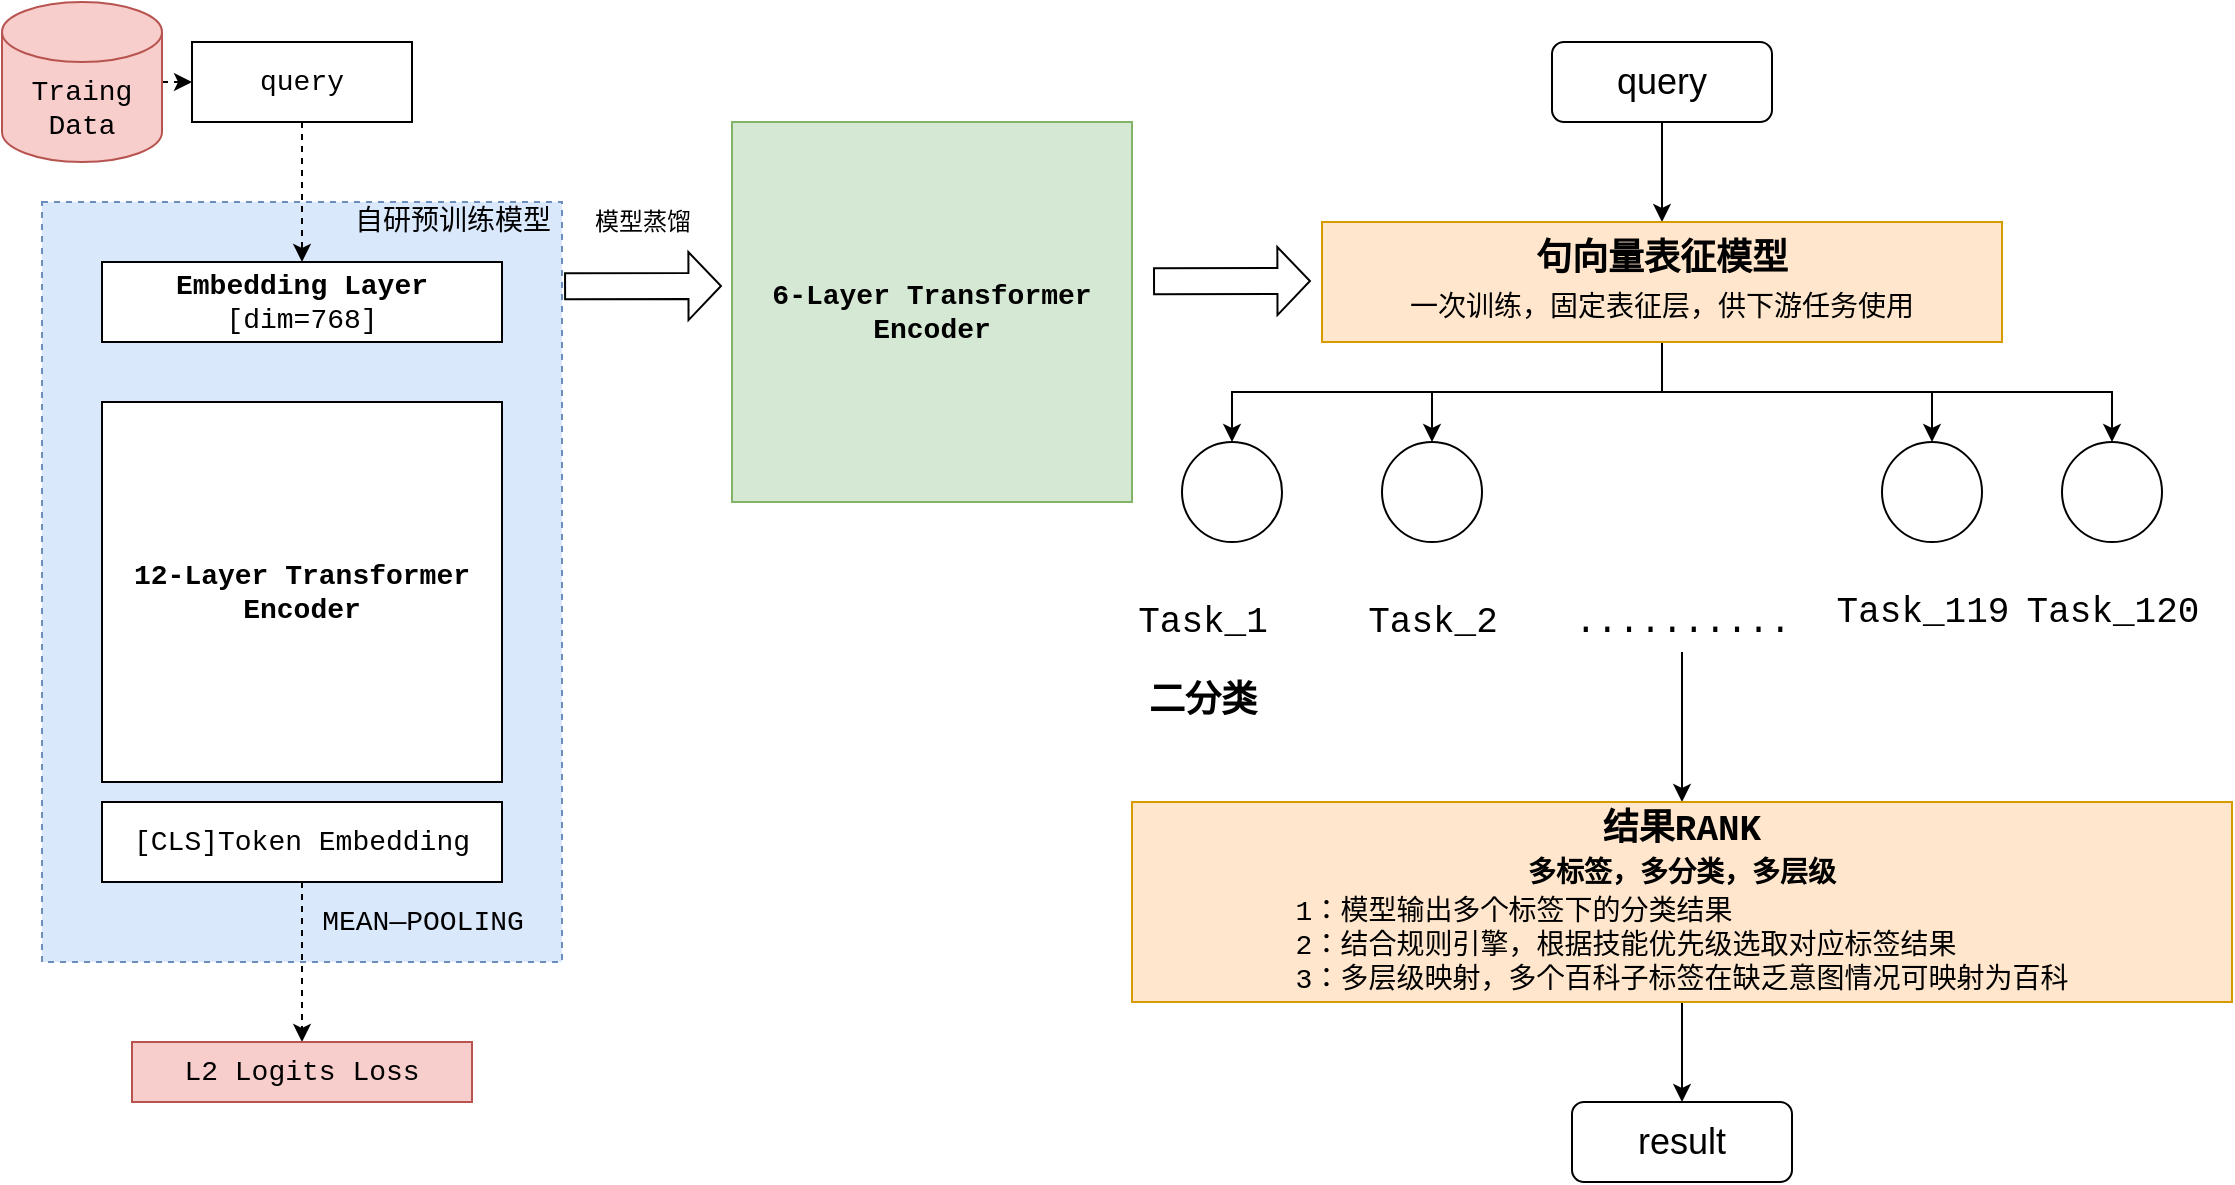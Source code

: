 <mxfile version="17.4.3" type="github">
  <diagram id="PftOgh-4Z8WECdvbYjnm" name="Page-1">
    <mxGraphModel dx="2249" dy="804" grid="1" gridSize="10" guides="1" tooltips="1" connect="1" arrows="1" fold="1" page="1" pageScale="1" pageWidth="827" pageHeight="1169" math="0" shadow="0">
      <root>
        <mxCell id="0" />
        <mxCell id="1" parent="0" />
        <mxCell id="gpLDlC7fJZuLoj5VYxxg-15" style="edgeStyle=orthogonalEdgeStyle;rounded=0;orthogonalLoop=1;jettySize=auto;html=1;exitX=0.5;exitY=1;exitDx=0;exitDy=0;entryX=0.5;entryY=0;entryDx=0;entryDy=0;fontFamily=Courier New;fontSize=18;" parent="1" source="gpLDlC7fJZuLoj5VYxxg-1" target="gpLDlC7fJZuLoj5VYxxg-2" edge="1">
          <mxGeometry relative="1" as="geometry" />
        </mxCell>
        <mxCell id="gpLDlC7fJZuLoj5VYxxg-1" value="&lt;font style=&quot;font-size: 18px&quot;&gt;query&lt;/font&gt;" style="rounded=1;whiteSpace=wrap;html=1;" parent="1" vertex="1">
          <mxGeometry x="335" y="180" width="110" height="40" as="geometry" />
        </mxCell>
        <mxCell id="gpLDlC7fJZuLoj5VYxxg-26" style="edgeStyle=orthogonalEdgeStyle;rounded=0;orthogonalLoop=1;jettySize=auto;html=1;entryX=0.5;entryY=0;entryDx=0;entryDy=0;fontFamily=Courier New;fontSize=14;exitX=0.5;exitY=1;exitDx=0;exitDy=0;" parent="1" source="gpLDlC7fJZuLoj5VYxxg-2" target="gpLDlC7fJZuLoj5VYxxg-4" edge="1">
          <mxGeometry relative="1" as="geometry" />
        </mxCell>
        <mxCell id="gpLDlC7fJZuLoj5VYxxg-27" style="edgeStyle=orthogonalEdgeStyle;rounded=0;orthogonalLoop=1;jettySize=auto;html=1;entryX=0.5;entryY=0;entryDx=0;entryDy=0;fontFamily=Courier New;fontSize=14;" parent="1" source="gpLDlC7fJZuLoj5VYxxg-2" target="gpLDlC7fJZuLoj5VYxxg-5" edge="1">
          <mxGeometry relative="1" as="geometry" />
        </mxCell>
        <mxCell id="gpLDlC7fJZuLoj5VYxxg-28" style="edgeStyle=orthogonalEdgeStyle;rounded=0;orthogonalLoop=1;jettySize=auto;html=1;entryX=0.5;entryY=0;entryDx=0;entryDy=0;fontFamily=Courier New;fontSize=14;" parent="1" source="gpLDlC7fJZuLoj5VYxxg-2" target="gpLDlC7fJZuLoj5VYxxg-6" edge="1">
          <mxGeometry relative="1" as="geometry" />
        </mxCell>
        <mxCell id="gpLDlC7fJZuLoj5VYxxg-29" style="edgeStyle=orthogonalEdgeStyle;rounded=0;orthogonalLoop=1;jettySize=auto;html=1;entryX=0.5;entryY=0;entryDx=0;entryDy=0;fontFamily=Courier New;fontSize=14;exitX=0.5;exitY=1;exitDx=0;exitDy=0;" parent="1" source="gpLDlC7fJZuLoj5VYxxg-2" target="gpLDlC7fJZuLoj5VYxxg-7" edge="1">
          <mxGeometry relative="1" as="geometry" />
        </mxCell>
        <mxCell id="gpLDlC7fJZuLoj5VYxxg-2" value="&lt;font face=&quot;Courier New&quot;&gt;&lt;font style=&quot;font-size: 18px&quot;&gt;&lt;b&gt;句向量表征模型&lt;/b&gt;&lt;/font&gt;&lt;br&gt;&lt;font style=&quot;font-size: 14px&quot;&gt;一次训练，固定表征层，供下游任务使用&lt;/font&gt;&lt;/font&gt;" style="rounded=0;whiteSpace=wrap;html=1;fontSize=18;fillColor=#ffe6cc;strokeColor=#d79b00;" parent="1" vertex="1">
          <mxGeometry x="220" y="270" width="340" height="60" as="geometry" />
        </mxCell>
        <mxCell id="gpLDlC7fJZuLoj5VYxxg-4" value="" style="ellipse;whiteSpace=wrap;html=1;aspect=fixed;fontFamily=Courier New;fontSize=18;" parent="1" vertex="1">
          <mxGeometry x="150" y="380" width="50" height="50" as="geometry" />
        </mxCell>
        <mxCell id="gpLDlC7fJZuLoj5VYxxg-5" value="" style="ellipse;whiteSpace=wrap;html=1;aspect=fixed;fontFamily=Courier New;fontSize=18;" parent="1" vertex="1">
          <mxGeometry x="250" y="380" width="50" height="50" as="geometry" />
        </mxCell>
        <mxCell id="gpLDlC7fJZuLoj5VYxxg-6" value="" style="ellipse;whiteSpace=wrap;html=1;aspect=fixed;fontFamily=Courier New;fontSize=18;" parent="1" vertex="1">
          <mxGeometry x="500" y="380" width="50" height="50" as="geometry" />
        </mxCell>
        <mxCell id="gpLDlC7fJZuLoj5VYxxg-7" value="" style="ellipse;whiteSpace=wrap;html=1;aspect=fixed;fontFamily=Courier New;fontSize=18;" parent="1" vertex="1">
          <mxGeometry x="590" y="380" width="50" height="50" as="geometry" />
        </mxCell>
        <mxCell id="gpLDlC7fJZuLoj5VYxxg-16" value="Task_1" style="text;html=1;align=center;verticalAlign=middle;resizable=0;points=[];autosize=1;strokeColor=none;fillColor=none;fontSize=18;fontFamily=Courier New;" parent="1" vertex="1">
          <mxGeometry x="120" y="455" width="80" height="30" as="geometry" />
        </mxCell>
        <mxCell id="gpLDlC7fJZuLoj5VYxxg-17" value="Task_2" style="text;html=1;align=center;verticalAlign=middle;resizable=0;points=[];autosize=1;strokeColor=none;fillColor=none;fontSize=18;fontFamily=Courier New;" parent="1" vertex="1">
          <mxGeometry x="235" y="455" width="80" height="30" as="geometry" />
        </mxCell>
        <mxCell id="gpLDlC7fJZuLoj5VYxxg-18" value="Task_119" style="text;html=1;align=center;verticalAlign=middle;resizable=0;points=[];autosize=1;strokeColor=none;fillColor=none;fontSize=18;fontFamily=Courier New;" parent="1" vertex="1">
          <mxGeometry x="470" y="450" width="100" height="30" as="geometry" />
        </mxCell>
        <mxCell id="gpLDlC7fJZuLoj5VYxxg-19" value="Task_120" style="text;html=1;align=center;verticalAlign=middle;resizable=0;points=[];autosize=1;strokeColor=none;fillColor=none;fontSize=18;fontFamily=Courier New;" parent="1" vertex="1">
          <mxGeometry x="565" y="450" width="100" height="30" as="geometry" />
        </mxCell>
        <mxCell id="gpLDlC7fJZuLoj5VYxxg-30" style="edgeStyle=orthogonalEdgeStyle;rounded=0;orthogonalLoop=1;jettySize=auto;html=1;entryX=0.5;entryY=0;entryDx=0;entryDy=0;fontFamily=Courier New;fontSize=14;" parent="1" source="gpLDlC7fJZuLoj5VYxxg-20" target="gpLDlC7fJZuLoj5VYxxg-23" edge="1">
          <mxGeometry relative="1" as="geometry" />
        </mxCell>
        <mxCell id="gpLDlC7fJZuLoj5VYxxg-20" value=".........." style="text;html=1;align=center;verticalAlign=middle;resizable=0;points=[];autosize=1;strokeColor=none;fillColor=none;fontSize=18;fontFamily=Courier New;" parent="1" vertex="1">
          <mxGeometry x="340" y="455" width="120" height="30" as="geometry" />
        </mxCell>
        <mxCell id="gpLDlC7fJZuLoj5VYxxg-22" value="&lt;b&gt;二分类&lt;/b&gt;" style="text;html=1;align=center;verticalAlign=middle;resizable=0;points=[];autosize=1;strokeColor=none;fillColor=none;fontSize=18;fontFamily=Courier New;" parent="1" vertex="1">
          <mxGeometry x="125" y="495" width="70" height="30" as="geometry" />
        </mxCell>
        <mxCell id="gpLDlC7fJZuLoj5VYxxg-31" style="edgeStyle=orthogonalEdgeStyle;rounded=0;orthogonalLoop=1;jettySize=auto;html=1;fontFamily=Courier New;fontSize=14;" parent="1" source="gpLDlC7fJZuLoj5VYxxg-23" target="gpLDlC7fJZuLoj5VYxxg-25" edge="1">
          <mxGeometry relative="1" as="geometry" />
        </mxCell>
        <mxCell id="gpLDlC7fJZuLoj5VYxxg-23" value="&lt;b&gt;结果RANK&lt;/b&gt;&lt;br&gt;&lt;font style=&quot;font-size: 14px&quot;&gt;&lt;b&gt;多标签，多分类，多层级&lt;/b&gt;&lt;br&gt;&lt;div style=&quot;text-align: left&quot;&gt;&lt;span&gt;1：模型输出多个标签下的分类结果&lt;/span&gt;&lt;/div&gt;&lt;/font&gt;&lt;font style=&quot;font-size: 14px&quot;&gt;&lt;div style=&quot;text-align: left&quot;&gt;&lt;span&gt;2：结合规则引擎，根据技能优先级选取对应标签结果&lt;/span&gt;&lt;/div&gt;&lt;div style=&quot;text-align: left&quot;&gt;&lt;span&gt;3：多层级映射，多个百科子标签在缺乏意图情况可映射为百科&lt;/span&gt;&lt;/div&gt;&lt;/font&gt;" style="rounded=0;whiteSpace=wrap;html=1;fontFamily=Courier New;fontSize=18;fillColor=#ffe6cc;strokeColor=#d79b00;" parent="1" vertex="1">
          <mxGeometry x="125" y="560" width="550" height="100" as="geometry" />
        </mxCell>
        <mxCell id="gpLDlC7fJZuLoj5VYxxg-25" value="&lt;font style=&quot;font-size: 18px&quot;&gt;result&lt;/font&gt;" style="rounded=1;whiteSpace=wrap;html=1;" parent="1" vertex="1">
          <mxGeometry x="345" y="710" width="110" height="40" as="geometry" />
        </mxCell>
        <mxCell id="gpLDlC7fJZuLoj5VYxxg-32" value="" style="rounded=0;whiteSpace=wrap;html=1;fontFamily=Courier New;fontSize=14;align=left;fillColor=#dae8fc;strokeColor=#6c8ebf;dashed=1;" parent="1" vertex="1">
          <mxGeometry x="-420" y="260" width="260" height="380" as="geometry" />
        </mxCell>
        <mxCell id="gpLDlC7fJZuLoj5VYxxg-33" value="&lt;b&gt;Embedding Layer&lt;/b&gt;&lt;br&gt;[dim=768]" style="rounded=0;whiteSpace=wrap;html=1;fontFamily=Courier New;fontSize=14;align=center;" parent="1" vertex="1">
          <mxGeometry x="-390" y="290" width="200" height="40" as="geometry" />
        </mxCell>
        <mxCell id="gpLDlC7fJZuLoj5VYxxg-34" value="&lt;b&gt;12-Layer Transformer Encoder&lt;/b&gt;" style="rounded=0;whiteSpace=wrap;html=1;fontFamily=Courier New;fontSize=14;align=center;" parent="1" vertex="1">
          <mxGeometry x="-390" y="360" width="200" height="190" as="geometry" />
        </mxCell>
        <mxCell id="gpLDlC7fJZuLoj5VYxxg-40" style="edgeStyle=orthogonalEdgeStyle;rounded=0;orthogonalLoop=1;jettySize=auto;html=1;fontFamily=Courier New;fontSize=14;dashed=1;" parent="1" source="gpLDlC7fJZuLoj5VYxxg-35" edge="1">
          <mxGeometry relative="1" as="geometry">
            <mxPoint x="-290" y="680" as="targetPoint" />
          </mxGeometry>
        </mxCell>
        <mxCell id="gpLDlC7fJZuLoj5VYxxg-35" value="[CLS]Token Embedding" style="rounded=0;whiteSpace=wrap;html=1;fontFamily=Courier New;fontSize=14;align=center;" parent="1" vertex="1">
          <mxGeometry x="-390" y="560" width="200" height="40" as="geometry" />
        </mxCell>
        <mxCell id="gpLDlC7fJZuLoj5VYxxg-38" value="" style="shape=flexArrow;endArrow=classic;html=1;rounded=0;fontFamily=Courier New;fontSize=14;width=13;endSize=5.09;exitX=1.004;exitY=0.111;exitDx=0;exitDy=0;exitPerimeter=0;" parent="1" source="gpLDlC7fJZuLoj5VYxxg-32" edge="1">
          <mxGeometry width="50" height="50" relative="1" as="geometry">
            <mxPoint x="75" y="330" as="sourcePoint" />
            <mxPoint x="-80" y="302" as="targetPoint" />
          </mxGeometry>
        </mxCell>
        <mxCell id="gpLDlC7fJZuLoj5VYxxg-41" value="MEAN—POOLING" style="text;html=1;align=center;verticalAlign=middle;resizable=0;points=[];autosize=1;strokeColor=none;fillColor=none;fontSize=14;fontFamily=Courier New;" parent="1" vertex="1">
          <mxGeometry x="-290" y="610" width="120" height="20" as="geometry" />
        </mxCell>
        <mxCell id="gpLDlC7fJZuLoj5VYxxg-42" value="自研预训练模型" style="text;html=1;align=center;verticalAlign=middle;resizable=0;points=[];autosize=1;strokeColor=none;fillColor=none;fontSize=14;fontFamily=Courier New;" parent="1" vertex="1">
          <mxGeometry x="-270" y="260" width="110" height="20" as="geometry" />
        </mxCell>
        <mxCell id="gpLDlC7fJZuLoj5VYxxg-43" value="L2 Logits Loss" style="rounded=0;whiteSpace=wrap;html=1;fontFamily=Courier New;fontSize=14;align=center;fillColor=#f8cecc;strokeColor=#b85450;" parent="1" vertex="1">
          <mxGeometry x="-375" y="680" width="170" height="30" as="geometry" />
        </mxCell>
        <mxCell id="gpLDlC7fJZuLoj5VYxxg-48" style="edgeStyle=orthogonalEdgeStyle;rounded=0;orthogonalLoop=1;jettySize=auto;html=1;exitX=1;exitY=0.5;exitDx=0;exitDy=0;exitPerimeter=0;entryX=0;entryY=0.5;entryDx=0;entryDy=0;dashed=1;fontFamily=Courier New;fontSize=14;" parent="1" source="gpLDlC7fJZuLoj5VYxxg-45" target="gpLDlC7fJZuLoj5VYxxg-46" edge="1">
          <mxGeometry relative="1" as="geometry" />
        </mxCell>
        <mxCell id="gpLDlC7fJZuLoj5VYxxg-45" value="Traing Data" style="shape=cylinder3;whiteSpace=wrap;html=1;boundedLbl=1;backgroundOutline=1;size=15;fontFamily=Courier New;fontSize=14;align=center;fillColor=#f8cecc;strokeColor=#b85450;" parent="1" vertex="1">
          <mxGeometry x="-440" y="160" width="80" height="80" as="geometry" />
        </mxCell>
        <mxCell id="gpLDlC7fJZuLoj5VYxxg-47" style="edgeStyle=orthogonalEdgeStyle;rounded=0;orthogonalLoop=1;jettySize=auto;html=1;exitX=0.5;exitY=1;exitDx=0;exitDy=0;entryX=0.5;entryY=0;entryDx=0;entryDy=0;dashed=1;fontFamily=Courier New;fontSize=14;" parent="1" source="gpLDlC7fJZuLoj5VYxxg-46" target="gpLDlC7fJZuLoj5VYxxg-33" edge="1">
          <mxGeometry relative="1" as="geometry" />
        </mxCell>
        <mxCell id="gpLDlC7fJZuLoj5VYxxg-46" value="query" style="rounded=0;whiteSpace=wrap;html=1;fontFamily=Courier New;fontSize=14;align=center;" parent="1" vertex="1">
          <mxGeometry x="-345" y="180" width="110" height="40" as="geometry" />
        </mxCell>
        <mxCell id="dAkLeIfp0nBXh-nY8zJT-1" value="&lt;b&gt;6-Layer Transformer Encoder&lt;/b&gt;" style="rounded=0;whiteSpace=wrap;html=1;fontFamily=Courier New;fontSize=14;align=center;fillColor=#d5e8d4;strokeColor=#82b366;" vertex="1" parent="1">
          <mxGeometry x="-75" y="220" width="200" height="190" as="geometry" />
        </mxCell>
        <mxCell id="dAkLeIfp0nBXh-nY8zJT-2" value="" style="shape=flexArrow;endArrow=classic;html=1;rounded=0;fontFamily=Courier New;fontSize=14;width=13;endSize=5.09;exitX=1.004;exitY=0.111;exitDx=0;exitDy=0;exitPerimeter=0;" edge="1" parent="1">
          <mxGeometry width="50" height="50" relative="1" as="geometry">
            <mxPoint x="135.52" y="299.68" as="sourcePoint" />
            <mxPoint x="214.48" y="299.5" as="targetPoint" />
          </mxGeometry>
        </mxCell>
        <mxCell id="dAkLeIfp0nBXh-nY8zJT-3" value="模型蒸馏" style="text;html=1;align=center;verticalAlign=middle;resizable=0;points=[];autosize=1;strokeColor=none;fillColor=none;" vertex="1" parent="1">
          <mxGeometry x="-150" y="260" width="60" height="20" as="geometry" />
        </mxCell>
      </root>
    </mxGraphModel>
  </diagram>
</mxfile>
